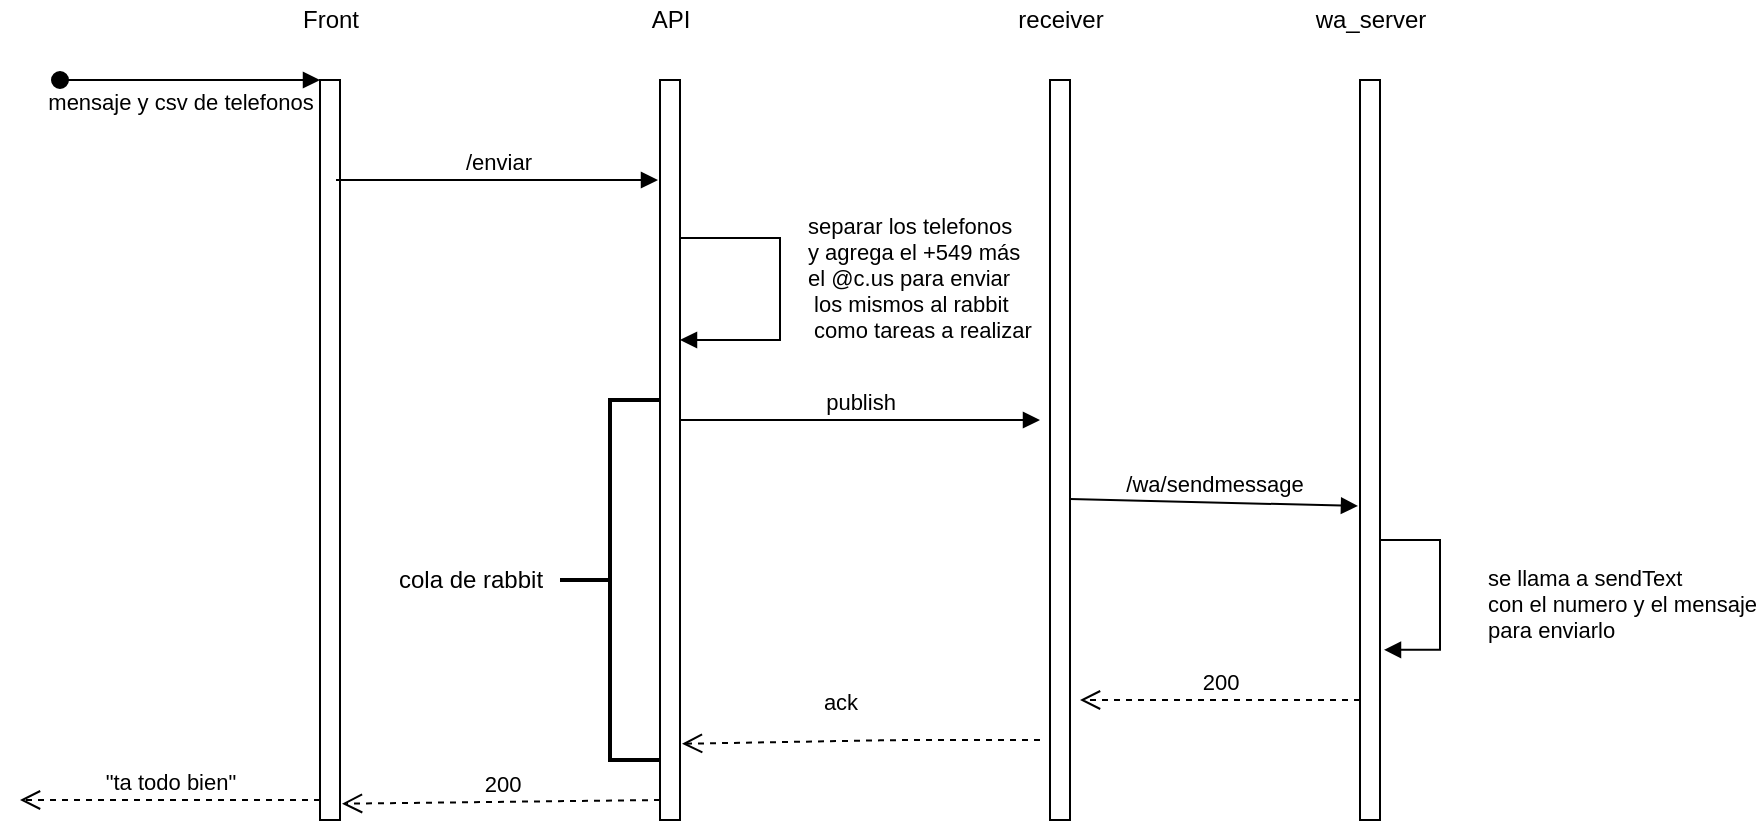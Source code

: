 <mxfile version="14.9.5" type="github"><diagram id="e_GjIW62b-9_NgmLpTDM" name="Page-1"><mxGraphModel dx="1695" dy="482" grid="1" gridSize="10" guides="1" tooltips="1" connect="1" arrows="1" fold="1" page="1" pageScale="1" pageWidth="827" pageHeight="1169" math="0" shadow="0"><root><mxCell id="0"/><mxCell id="1" parent="0"/><mxCell id="rRYqMlunE34TTQPCxK1C-10" value="" style="html=1;points=[];perimeter=orthogonalPerimeter;" vertex="1" parent="1"><mxGeometry x="110" y="70" width="10" height="370" as="geometry"/></mxCell><mxCell id="rRYqMlunE34TTQPCxK1C-11" value="mensaje y csv de telefonos" style="html=1;verticalAlign=bottom;startArrow=oval;endArrow=block;startSize=8;" edge="1" target="rRYqMlunE34TTQPCxK1C-10" parent="1"><mxGeometry x="-0.077" y="-20" relative="1" as="geometry"><mxPoint x="-20" y="70" as="sourcePoint"/><mxPoint as="offset"/></mxGeometry></mxCell><mxCell id="rRYqMlunE34TTQPCxK1C-13" value="API" style="text;html=1;align=center;verticalAlign=middle;resizable=0;points=[];autosize=1;strokeColor=none;" vertex="1" parent="1"><mxGeometry x="270" y="30" width="30" height="20" as="geometry"/></mxCell><mxCell id="rRYqMlunE34TTQPCxK1C-14" value="Front" style="text;html=1;align=center;verticalAlign=middle;resizable=0;points=[];autosize=1;strokeColor=none;" vertex="1" parent="1"><mxGeometry x="95" y="30" width="40" height="20" as="geometry"/></mxCell><mxCell id="rRYqMlunE34TTQPCxK1C-15" value="" style="html=1;points=[];perimeter=orthogonalPerimeter;" vertex="1" parent="1"><mxGeometry x="280" y="70" width="10" height="370" as="geometry"/></mxCell><mxCell id="rRYqMlunE34TTQPCxK1C-17" value="receiver" style="text;html=1;align=center;verticalAlign=middle;resizable=0;points=[];autosize=1;strokeColor=none;" vertex="1" parent="1"><mxGeometry x="450" y="30" width="60" height="20" as="geometry"/></mxCell><mxCell id="rRYqMlunE34TTQPCxK1C-18" value="" style="html=1;points=[];perimeter=orthogonalPerimeter;" vertex="1" parent="1"><mxGeometry x="475" y="70" width="10" height="370" as="geometry"/></mxCell><mxCell id="rRYqMlunE34TTQPCxK1C-20" value="/enviar" style="html=1;verticalAlign=bottom;endArrow=block;" edge="1" parent="1"><mxGeometry width="80" relative="1" as="geometry"><mxPoint x="118" y="120" as="sourcePoint"/><mxPoint x="279" y="120" as="targetPoint"/></mxGeometry></mxCell><mxCell id="rRYqMlunE34TTQPCxK1C-26" value="separar los telefonos&lt;br&gt;y agrega el +549 más&lt;br&gt;el @c.us para&amp;nbsp;enviar&lt;br&gt;&amp;nbsp;los mismos al rabbit&lt;br&gt;&amp;nbsp;como tareas a realizar" style="edgeStyle=orthogonalEdgeStyle;html=1;align=left;spacingLeft=2;endArrow=block;rounded=0;entryX=1;entryY=0;" edge="1" parent="1"><mxGeometry x="-0.08" y="10" relative="1" as="geometry"><mxPoint x="290" y="149" as="sourcePoint"/><Array as="points"><mxPoint x="340" y="149"/><mxPoint x="340" y="200"/></Array><mxPoint x="290" y="200" as="targetPoint"/><mxPoint as="offset"/></mxGeometry></mxCell><mxCell id="rRYqMlunE34TTQPCxK1C-27" value="publish&lt;br&gt;" style="html=1;verticalAlign=bottom;endArrow=block;" edge="1" parent="1"><mxGeometry width="80" relative="1" as="geometry"><mxPoint x="290" y="240" as="sourcePoint"/><mxPoint x="470" y="240" as="targetPoint"/><Array as="points"><mxPoint x="330" y="240"/><mxPoint x="360" y="240"/><mxPoint x="390" y="240"/></Array></mxGeometry></mxCell><mxCell id="rRYqMlunE34TTQPCxK1C-29" value="" style="strokeWidth=2;html=1;shape=mxgraph.flowchart.annotation_2;align=left;labelPosition=right;pointerEvents=1;" vertex="1" parent="1"><mxGeometry x="230" y="230" width="50" height="180" as="geometry"/></mxCell><mxCell id="rRYqMlunE34TTQPCxK1C-30" value="cola de rabbit" style="text;html=1;align=center;verticalAlign=middle;resizable=0;points=[];autosize=1;strokeColor=none;" vertex="1" parent="1"><mxGeometry x="140" y="310" width="90" height="20" as="geometry"/></mxCell><mxCell id="rRYqMlunE34TTQPCxK1C-33" value="" style="html=1;points=[];perimeter=orthogonalPerimeter;" vertex="1" parent="1"><mxGeometry x="630" y="70" width="10" height="370" as="geometry"/></mxCell><mxCell id="rRYqMlunE34TTQPCxK1C-35" value="/wa/sendmessage" style="html=1;verticalAlign=bottom;endArrow=block;" edge="1" parent="1"><mxGeometry width="80" relative="1" as="geometry"><mxPoint x="485" y="279.5" as="sourcePoint"/><mxPoint x="629" y="283" as="targetPoint"/></mxGeometry></mxCell><mxCell id="rRYqMlunE34TTQPCxK1C-36" value="wa_server" style="text;html=1;align=center;verticalAlign=middle;resizable=0;points=[];autosize=1;strokeColor=none;" vertex="1" parent="1"><mxGeometry x="600" y="30" width="70" height="20" as="geometry"/></mxCell><mxCell id="rRYqMlunE34TTQPCxK1C-38" value="se llama a sendText&lt;br&gt;con el numero y el mensaje&lt;br&gt;para enviarlo" style="edgeStyle=orthogonalEdgeStyle;html=1;align=left;spacingLeft=2;endArrow=block;rounded=0;entryX=1.2;entryY=0.77;entryDx=0;entryDy=0;entryPerimeter=0;" edge="1" target="rRYqMlunE34TTQPCxK1C-33" parent="1"><mxGeometry x="0.1" y="20" relative="1" as="geometry"><mxPoint x="640" y="300" as="sourcePoint"/><Array as="points"><mxPoint x="670" y="300"/><mxPoint x="670" y="355"/></Array><mxPoint x="645" y="320" as="targetPoint"/><mxPoint as="offset"/></mxGeometry></mxCell><mxCell id="rRYqMlunE34TTQPCxK1C-39" value="200" style="html=1;verticalAlign=bottom;endArrow=open;dashed=1;endSize=8;" edge="1" parent="1"><mxGeometry relative="1" as="geometry"><mxPoint x="630" y="380" as="sourcePoint"/><mxPoint x="490" y="380" as="targetPoint"/></mxGeometry></mxCell><mxCell id="rRYqMlunE34TTQPCxK1C-40" value="ack" style="html=1;verticalAlign=bottom;endArrow=open;dashed=1;endSize=8;entryX=1.1;entryY=0.897;entryDx=0;entryDy=0;entryPerimeter=0;" edge="1" parent="1" target="rRYqMlunE34TTQPCxK1C-15"><mxGeometry x="0.115" y="-11" relative="1" as="geometry"><mxPoint x="470" y="400" as="sourcePoint"/><mxPoint x="390" y="400" as="targetPoint"/><Array as="points"><mxPoint x="400" y="400"/></Array><mxPoint as="offset"/></mxGeometry></mxCell><mxCell id="rRYqMlunE34TTQPCxK1C-41" value="200" style="html=1;verticalAlign=bottom;endArrow=open;dashed=1;endSize=8;entryX=1.1;entryY=0.978;entryDx=0;entryDy=0;entryPerimeter=0;" edge="1" parent="1" target="rRYqMlunE34TTQPCxK1C-10"><mxGeometry relative="1" as="geometry"><mxPoint x="280" y="430" as="sourcePoint"/><mxPoint x="200" y="430" as="targetPoint"/></mxGeometry></mxCell><mxCell id="rRYqMlunE34TTQPCxK1C-42" value="&quot;ta todo bien&quot;&lt;br&gt;" style="html=1;verticalAlign=bottom;endArrow=open;dashed=1;endSize=8;" edge="1" parent="1"><mxGeometry relative="1" as="geometry"><mxPoint x="110" y="430" as="sourcePoint"/><mxPoint x="-40" y="430" as="targetPoint"/></mxGeometry></mxCell></root></mxGraphModel></diagram></mxfile>